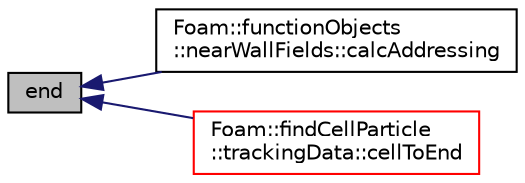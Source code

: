 digraph "end"
{
  bgcolor="transparent";
  edge [fontname="Helvetica",fontsize="10",labelfontname="Helvetica",labelfontsize="10"];
  node [fontname="Helvetica",fontsize="10",shape=record];
  rankdir="LR";
  Node91 [label="end",height=0.2,width=0.4,color="black", fillcolor="grey75", style="filled", fontcolor="black"];
  Node91 -> Node92 [dir="back",color="midnightblue",fontsize="10",style="solid",fontname="Helvetica"];
  Node92 [label="Foam::functionObjects\l::nearWallFields::calcAddressing",height=0.2,width=0.4,color="black",URL="$a24233.html#a7097a017d4eac4116d58a3cdbf507891",tooltip="Calculate addressing from cells back to patch faces. "];
  Node91 -> Node93 [dir="back",color="midnightblue",fontsize="10",style="solid",fontname="Helvetica"];
  Node93 [label="Foam::findCellParticle\l::trackingData::cellToEnd",height=0.2,width=0.4,color="red",URL="$a24225.html#aec966fde6f1bab647211479c8891273b"];
}
